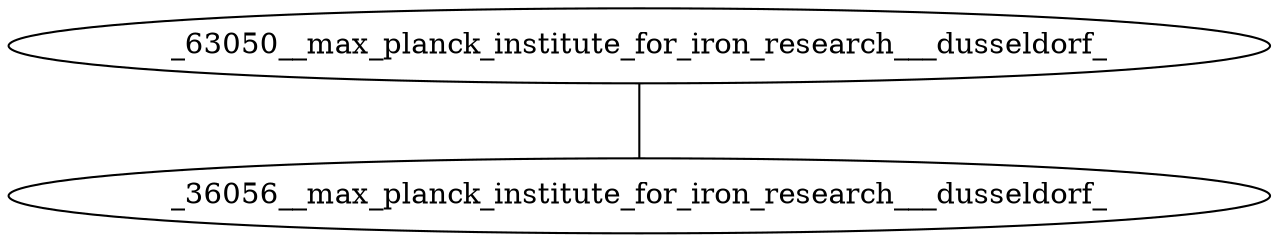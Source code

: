graph {
_63050__max_planck_institute_for_iron_research___dusseldorf_ -- _36056__max_planck_institute_for_iron_research___dusseldorf_
}